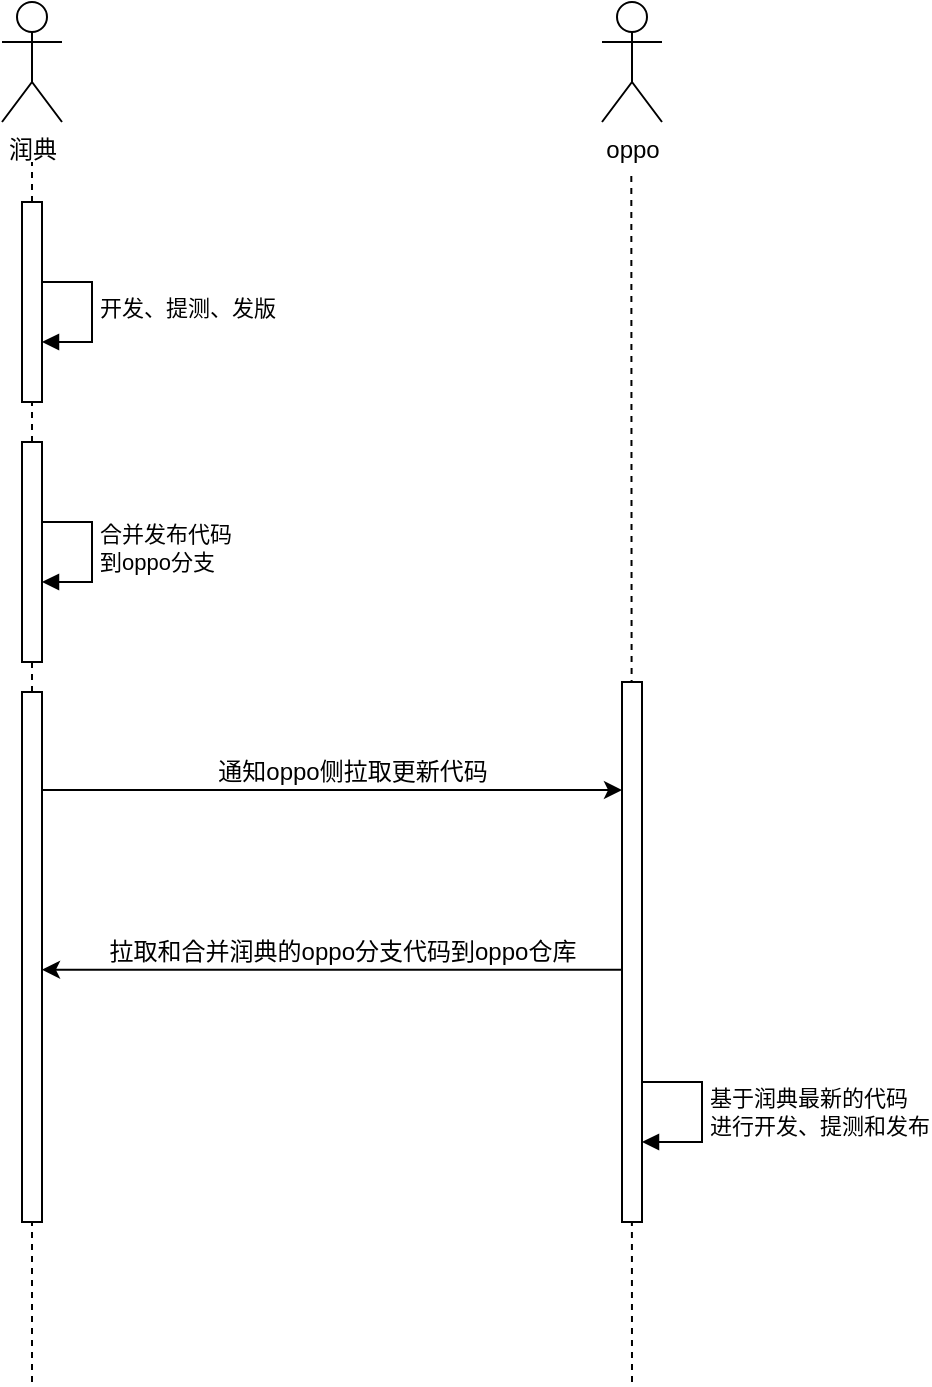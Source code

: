 <mxfile version="24.0.5" type="github">
  <diagram name="第 1 页" id="v4PLKLkjullXmdCW0b4M">
    <mxGraphModel dx="1434" dy="746" grid="1" gridSize="10" guides="1" tooltips="1" connect="1" arrows="1" fold="1" page="1" pageScale="1" pageWidth="827" pageHeight="1169" math="0" shadow="0">
      <root>
        <mxCell id="0" />
        <mxCell id="1" parent="0" />
        <mxCell id="cKlX9IGwv4N4A4zVIS19-85" value="开发、提测、发版" style="html=1;align=left;spacingLeft=2;endArrow=block;rounded=0;edgeStyle=orthogonalEdgeStyle;curved=0;rounded=0;" parent="1" target="cKlX9IGwv4N4A4zVIS19-90" edge="1">
          <mxGeometry relative="1" as="geometry">
            <mxPoint x="265" y="290" as="sourcePoint" />
            <Array as="points">
              <mxPoint x="295" y="320" />
            </Array>
          </mxGeometry>
        </mxCell>
        <mxCell id="cKlX9IGwv4N4A4zVIS19-86" value="润典" style="shape=umlActor;verticalLabelPosition=bottom;verticalAlign=top;html=1;" parent="1" vertex="1">
          <mxGeometry x="250" y="150" width="30" height="60" as="geometry" />
        </mxCell>
        <mxCell id="cKlX9IGwv4N4A4zVIS19-87" value="oppo" style="shape=umlActor;verticalLabelPosition=bottom;verticalAlign=top;html=1;" parent="1" vertex="1">
          <mxGeometry x="550" y="150" width="30" height="60" as="geometry" />
        </mxCell>
        <mxCell id="cKlX9IGwv4N4A4zVIS19-88" value="" style="endArrow=none;dashed=1;html=1;rounded=0;" parent="1" edge="1">
          <mxGeometry width="50" height="50" relative="1" as="geometry">
            <mxPoint x="565" y="840" as="sourcePoint" />
            <mxPoint x="564.66" y="234" as="targetPoint" />
          </mxGeometry>
        </mxCell>
        <mxCell id="cKlX9IGwv4N4A4zVIS19-89" value="" style="endArrow=none;dashed=1;html=1;rounded=0;" parent="1" edge="1">
          <mxGeometry width="50" height="50" relative="1" as="geometry">
            <mxPoint x="265" y="370.0" as="sourcePoint" />
            <mxPoint x="265" y="230" as="targetPoint" />
          </mxGeometry>
        </mxCell>
        <mxCell id="cKlX9IGwv4N4A4zVIS19-90" value="" style="html=1;points=[[0,0,0,0,5],[0,1,0,0,-5],[1,0,0,0,5],[1,1,0,0,-5]];perimeter=orthogonalPerimeter;outlineConnect=0;targetShapes=umlLifeline;portConstraint=eastwest;newEdgeStyle={&quot;curved&quot;:0,&quot;rounded&quot;:0};" parent="1" vertex="1">
          <mxGeometry x="260" y="250" width="10" height="100" as="geometry" />
        </mxCell>
        <mxCell id="cKlX9IGwv4N4A4zVIS19-91" value="" style="endArrow=none;dashed=1;html=1;rounded=0;" parent="1" source="cKlX9IGwv4N4A4zVIS19-101" target="cKlX9IGwv4N4A4zVIS19-97" edge="1">
          <mxGeometry width="50" height="50" relative="1" as="geometry">
            <mxPoint x="265" y="860" as="sourcePoint" />
            <mxPoint x="265" y="590" as="targetPoint" />
          </mxGeometry>
        </mxCell>
        <mxCell id="cKlX9IGwv4N4A4zVIS19-92" value="" style="endArrow=classic;endFill=1;html=1;rounded=0;" parent="1" edge="1">
          <mxGeometry width="160" relative="1" as="geometry">
            <mxPoint x="270" y="633.86" as="sourcePoint" />
            <mxPoint x="270" y="633.86" as="targetPoint" />
          </mxGeometry>
        </mxCell>
        <mxCell id="cKlX9IGwv4N4A4zVIS19-93" value="拉取和合并润典的oppo分支代码到oppo仓库" style="text;html=1;align=center;verticalAlign=middle;resizable=0;points=[];autosize=1;strokeColor=none;fillColor=none;" parent="1" vertex="1">
          <mxGeometry x="290" y="610" width="260" height="30" as="geometry" />
        </mxCell>
        <mxCell id="cKlX9IGwv4N4A4zVIS19-94" value="" style="html=1;points=[[0,0,0,0,5],[0,1,0,0,-5],[1,0,0,0,5],[1,1,0,0,-5]];perimeter=orthogonalPerimeter;outlineConnect=0;targetShapes=umlLifeline;portConstraint=eastwest;newEdgeStyle={&quot;curved&quot;:0,&quot;rounded&quot;:0};" parent="1" vertex="1">
          <mxGeometry x="560" y="490" width="10" height="270" as="geometry" />
        </mxCell>
        <mxCell id="cKlX9IGwv4N4A4zVIS19-95" value="基于润典最新的代码&lt;div&gt;进行开发、提测和发布&lt;/div&gt;" style="html=1;align=left;spacingLeft=2;endArrow=block;rounded=0;edgeStyle=orthogonalEdgeStyle;curved=0;rounded=0;" parent="1" edge="1">
          <mxGeometry relative="1" as="geometry">
            <mxPoint x="570" y="690" as="sourcePoint" />
            <Array as="points">
              <mxPoint x="600" y="690" />
              <mxPoint x="600" y="720" />
            </Array>
            <mxPoint x="570" y="720.0" as="targetPoint" />
          </mxGeometry>
        </mxCell>
        <mxCell id="cKlX9IGwv4N4A4zVIS19-96" value="合并发布代码&lt;div&gt;到oppo分支&lt;/div&gt;" style="html=1;align=left;spacingLeft=2;endArrow=block;rounded=0;edgeStyle=orthogonalEdgeStyle;curved=0;rounded=0;" parent="1" target="cKlX9IGwv4N4A4zVIS19-97" edge="1">
          <mxGeometry relative="1" as="geometry">
            <mxPoint x="265" y="410" as="sourcePoint" />
            <Array as="points">
              <mxPoint x="295" y="440" />
            </Array>
          </mxGeometry>
        </mxCell>
        <mxCell id="cKlX9IGwv4N4A4zVIS19-97" value="" style="html=1;points=[[0,0,0,0,5],[0,1,0,0,-5],[1,0,0,0,5],[1,1,0,0,-5]];perimeter=orthogonalPerimeter;outlineConnect=0;targetShapes=umlLifeline;portConstraint=eastwest;newEdgeStyle={&quot;curved&quot;:0,&quot;rounded&quot;:0};" parent="1" vertex="1">
          <mxGeometry x="260" y="370" width="10" height="110" as="geometry" />
        </mxCell>
        <mxCell id="cKlX9IGwv4N4A4zVIS19-99" value="" style="endArrow=none;dashed=1;html=1;rounded=0;" parent="1" target="cKlX9IGwv4N4A4zVIS19-101" edge="1">
          <mxGeometry width="50" height="50" relative="1" as="geometry">
            <mxPoint x="265" y="840" as="sourcePoint" />
            <mxPoint x="265" y="480" as="targetPoint" />
          </mxGeometry>
        </mxCell>
        <mxCell id="cKlX9IGwv4N4A4zVIS19-100" value="" style="endArrow=classic;endFill=1;html=1;rounded=0;" parent="1" edge="1">
          <mxGeometry width="160" relative="1" as="geometry">
            <mxPoint x="560" y="633.86" as="sourcePoint" />
            <mxPoint x="270" y="633.86" as="targetPoint" />
          </mxGeometry>
        </mxCell>
        <mxCell id="cKlX9IGwv4N4A4zVIS19-101" value="" style="html=1;points=[[0,0,0,0,5],[0,1,0,0,-5],[1,0,0,0,5],[1,1,0,0,-5]];perimeter=orthogonalPerimeter;outlineConnect=0;targetShapes=umlLifeline;portConstraint=eastwest;newEdgeStyle={&quot;curved&quot;:0,&quot;rounded&quot;:0};" parent="1" vertex="1">
          <mxGeometry x="260" y="495" width="10" height="265" as="geometry" />
        </mxCell>
        <mxCell id="Ohyss_54bkmap9lTgpst-1" value="" style="endArrow=classic;endFill=1;html=1;rounded=0;" edge="1" parent="1">
          <mxGeometry width="160" relative="1" as="geometry">
            <mxPoint x="275" y="543.86" as="sourcePoint" />
            <mxPoint x="275" y="543.86" as="targetPoint" />
          </mxGeometry>
        </mxCell>
        <mxCell id="Ohyss_54bkmap9lTgpst-2" value="通知oppo侧拉取更新代码" style="text;html=1;align=center;verticalAlign=middle;resizable=0;points=[];autosize=1;strokeColor=none;fillColor=none;" vertex="1" parent="1">
          <mxGeometry x="345" y="520" width="160" height="30" as="geometry" />
        </mxCell>
        <mxCell id="Ohyss_54bkmap9lTgpst-3" value="" style="endArrow=classic;endFill=1;html=1;rounded=0;strokeColor=default;" edge="1" parent="1">
          <mxGeometry width="160" relative="1" as="geometry">
            <mxPoint x="270" y="544" as="sourcePoint" />
            <mxPoint x="560" y="544" as="targetPoint" />
          </mxGeometry>
        </mxCell>
      </root>
    </mxGraphModel>
  </diagram>
</mxfile>
